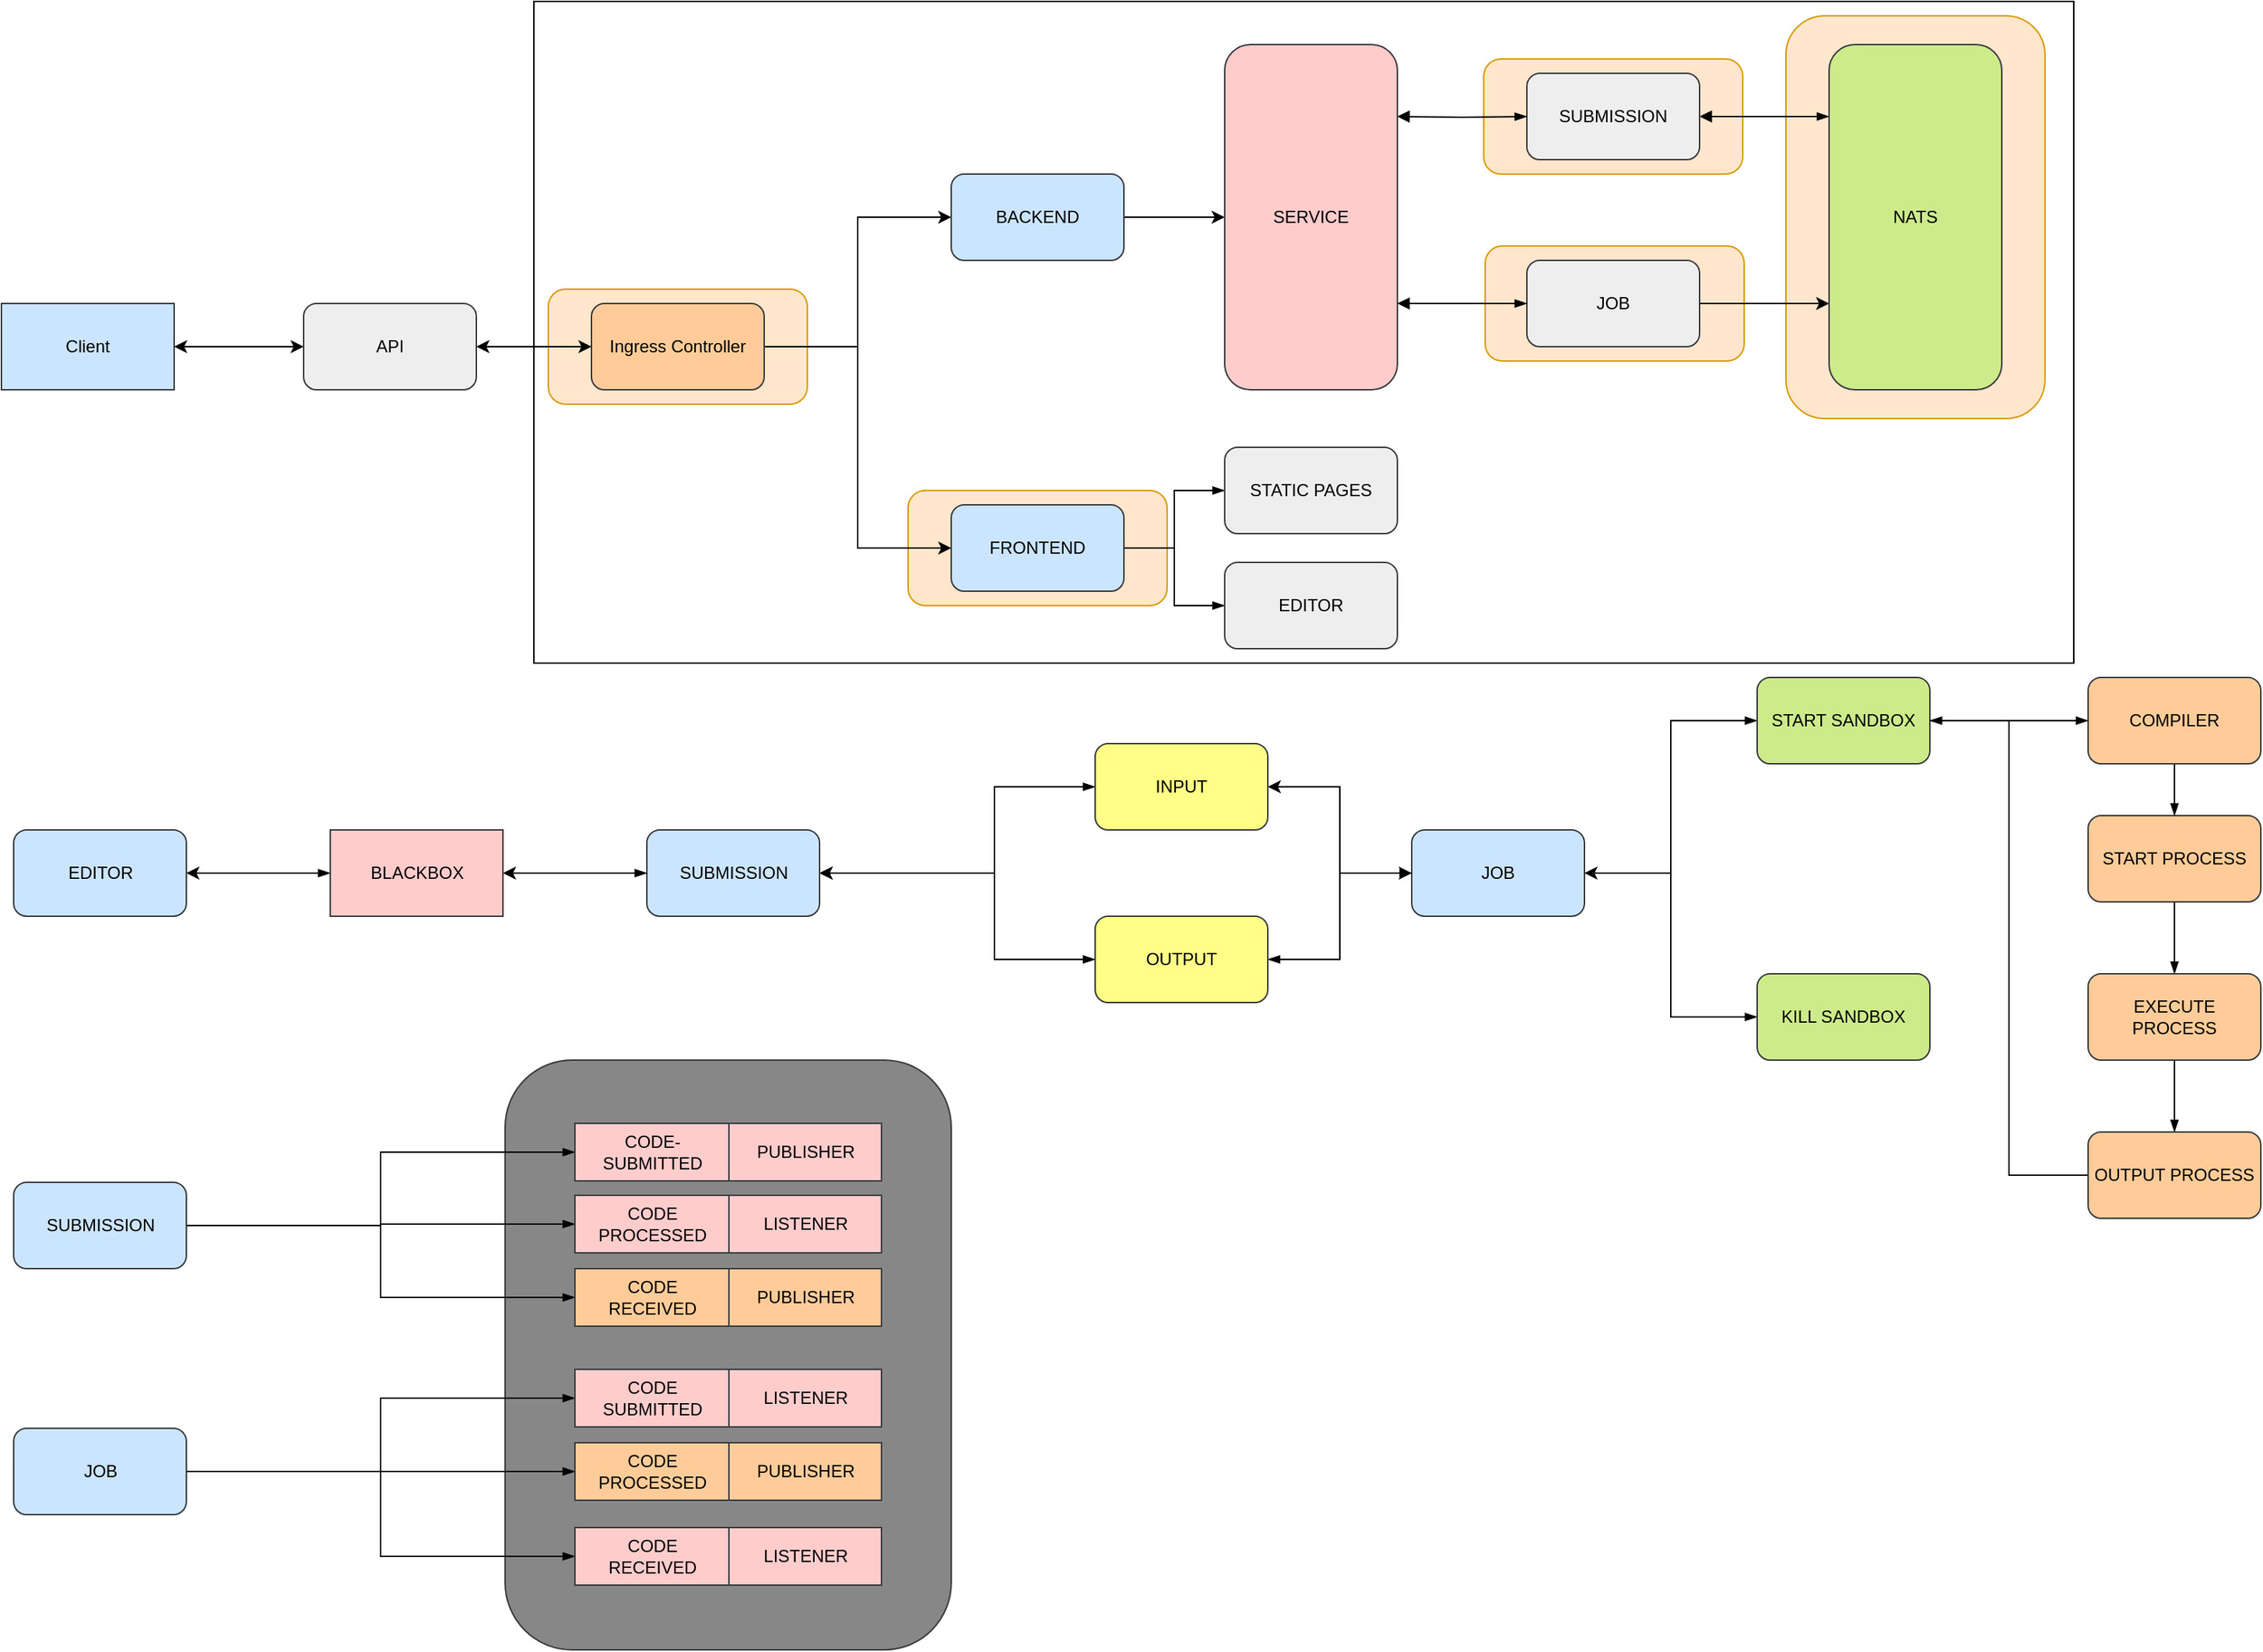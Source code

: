 <mxfile version="19.0.0" type="device"><diagram id="4BSRmLdIuy-NrWz9Z7ha" name="Page-1"><mxGraphModel dx="1938" dy="1091" grid="1" gridSize="10" guides="1" tooltips="1" connect="1" arrows="1" fold="1" page="1" pageScale="1" pageWidth="827" pageHeight="1169" math="0" shadow="0"><root><mxCell id="0"/><mxCell id="1" parent="0"/><mxCell id="sFo1cv6po0VC4ToBn6Nm-11" value="" style="rounded=0;whiteSpace=wrap;html=1;fillColor=#FFFFFF;" vertex="1" parent="1"><mxGeometry x="400" y="10" width="1070" height="460" as="geometry"/></mxCell><mxCell id="sFo1cv6po0VC4ToBn6Nm-18" value="" style="rounded=1;whiteSpace=wrap;html=1;fillColor=#ffe6cc;strokeColor=#d79b00;" vertex="1" parent="1"><mxGeometry x="1270" y="20" width="180" height="280" as="geometry"/></mxCell><mxCell id="sFo1cv6po0VC4ToBn6Nm-17" value="" style="rounded=1;whiteSpace=wrap;html=1;fillColor=#ffe6cc;strokeColor=#d79b00;" vertex="1" parent="1"><mxGeometry x="1061" y="180" width="180" height="80" as="geometry"/></mxCell><mxCell id="sFo1cv6po0VC4ToBn6Nm-16" value="" style="rounded=1;whiteSpace=wrap;html=1;fillColor=#ffe6cc;strokeColor=#d79b00;" vertex="1" parent="1"><mxGeometry x="1060" y="50" width="180" height="80" as="geometry"/></mxCell><mxCell id="sFo1cv6po0VC4ToBn6Nm-15" value="" style="rounded=1;whiteSpace=wrap;html=1;fillColor=#ffe6cc;strokeColor=#d79b00;" vertex="1" parent="1"><mxGeometry x="660" y="350" width="180" height="80" as="geometry"/></mxCell><mxCell id="sFo1cv6po0VC4ToBn6Nm-12" value="" style="rounded=1;whiteSpace=wrap;html=1;fillColor=#ffe6cc;strokeColor=#d79b00;" vertex="1" parent="1"><mxGeometry x="410" y="210" width="180" height="80" as="geometry"/></mxCell><mxCell id="GHigy_sxcp_Yj6wU7bLl-132" value="" style="rounded=1;whiteSpace=wrap;html=1;fillColor=#878787;strokeColor=#36393d;fontColor=#000000;" parent="1" vertex="1"><mxGeometry x="380" y="746" width="310" height="410" as="geometry"/></mxCell><mxCell id="GHigy_sxcp_Yj6wU7bLl-3" style="edgeStyle=orthogonalEdgeStyle;rounded=0;orthogonalLoop=1;jettySize=auto;html=1;exitX=1;exitY=0.5;exitDx=0;exitDy=0;entryX=0;entryY=0.5;entryDx=0;entryDy=0;startArrow=classic;startFill=1;fontColor=#000000;" parent="1" source="GHigy_sxcp_Yj6wU7bLl-1" target="GHigy_sxcp_Yj6wU7bLl-2" edge="1"><mxGeometry relative="1" as="geometry"/></mxCell><mxCell id="GHigy_sxcp_Yj6wU7bLl-1" value="Client" style="rounded=0;whiteSpace=wrap;html=1;fillColor=#cce5ff;strokeColor=#36393d;fontColor=#000000;" parent="1" vertex="1"><mxGeometry x="30" y="220" width="120" height="60" as="geometry"/></mxCell><mxCell id="GHigy_sxcp_Yj6wU7bLl-5" style="edgeStyle=orthogonalEdgeStyle;rounded=0;orthogonalLoop=1;jettySize=auto;html=1;exitX=1;exitY=0.5;exitDx=0;exitDy=0;entryX=0;entryY=0.5;entryDx=0;entryDy=0;startArrow=classic;startFill=1;fontColor=#000000;" parent="1" source="GHigy_sxcp_Yj6wU7bLl-2" target="GHigy_sxcp_Yj6wU7bLl-4" edge="1"><mxGeometry relative="1" as="geometry"/></mxCell><mxCell id="GHigy_sxcp_Yj6wU7bLl-2" value="API" style="rounded=1;whiteSpace=wrap;html=1;fillColor=#eeeeee;strokeColor=#36393d;fontColor=#000000;" parent="1" vertex="1"><mxGeometry x="240" y="220" width="120" height="60" as="geometry"/></mxCell><mxCell id="GHigy_sxcp_Yj6wU7bLl-7" style="edgeStyle=orthogonalEdgeStyle;rounded=0;orthogonalLoop=1;jettySize=auto;html=1;exitX=1;exitY=0.5;exitDx=0;exitDy=0;entryX=0;entryY=0.5;entryDx=0;entryDy=0;fontColor=#000000;" parent="1" source="GHigy_sxcp_Yj6wU7bLl-4" target="GHigy_sxcp_Yj6wU7bLl-6" edge="1"><mxGeometry relative="1" as="geometry"/></mxCell><mxCell id="6" style="edgeStyle=orthogonalEdgeStyle;rounded=0;orthogonalLoop=1;jettySize=auto;html=1;exitX=1;exitY=0.5;exitDx=0;exitDy=0;entryX=0;entryY=0.5;entryDx=0;entryDy=0;fontColor=#000000;" parent="1" source="GHigy_sxcp_Yj6wU7bLl-4" target="GHigy_sxcp_Yj6wU7bLl-8" edge="1"><mxGeometry relative="1" as="geometry"/></mxCell><mxCell id="GHigy_sxcp_Yj6wU7bLl-4" value="Ingress Controller" style="rounded=1;whiteSpace=wrap;html=1;fillColor=#ffcc99;strokeColor=#36393d;fontColor=#000000;" parent="1" vertex="1"><mxGeometry x="440" y="220" width="120" height="60" as="geometry"/></mxCell><mxCell id="GHigy_sxcp_Yj6wU7bLl-97" style="edgeStyle=orthogonalEdgeStyle;rounded=0;orthogonalLoop=1;jettySize=auto;html=1;exitX=1;exitY=0.5;exitDx=0;exitDy=0;entryX=0;entryY=0.5;entryDx=0;entryDy=0;startArrow=none;startFill=0;endArrow=blockThin;endFill=1;fontColor=#000000;" parent="1" source="GHigy_sxcp_Yj6wU7bLl-6" target="GHigy_sxcp_Yj6wU7bLl-96" edge="1"><mxGeometry relative="1" as="geometry"/></mxCell><mxCell id="GHigy_sxcp_Yj6wU7bLl-98" style="edgeStyle=orthogonalEdgeStyle;rounded=0;orthogonalLoop=1;jettySize=auto;html=1;exitX=1;exitY=0.5;exitDx=0;exitDy=0;entryX=0;entryY=0.5;entryDx=0;entryDy=0;startArrow=none;startFill=0;endArrow=blockThin;endFill=1;fontColor=#000000;" parent="1" source="GHigy_sxcp_Yj6wU7bLl-6" target="GHigy_sxcp_Yj6wU7bLl-95" edge="1"><mxGeometry relative="1" as="geometry"/></mxCell><mxCell id="GHigy_sxcp_Yj6wU7bLl-6" value="FRONTEND" style="rounded=1;whiteSpace=wrap;html=1;fillColor=#cce5ff;strokeColor=#36393d;fontColor=#000000;" parent="1" vertex="1"><mxGeometry x="690" y="360" width="120" height="60" as="geometry"/></mxCell><mxCell id="GHigy_sxcp_Yj6wU7bLl-13" style="edgeStyle=orthogonalEdgeStyle;rounded=0;orthogonalLoop=1;jettySize=auto;html=1;exitX=1;exitY=0.5;exitDx=0;exitDy=0;entryX=0;entryY=0.5;entryDx=0;entryDy=0;fontColor=#000000;" parent="1" source="GHigy_sxcp_Yj6wU7bLl-8" target="GHigy_sxcp_Yj6wU7bLl-14" edge="1"><mxGeometry relative="1" as="geometry"><mxPoint x="840" y="160" as="targetPoint"/></mxGeometry></mxCell><mxCell id="GHigy_sxcp_Yj6wU7bLl-8" value="BACKEND" style="rounded=1;whiteSpace=wrap;html=1;fillColor=#cce5ff;strokeColor=#36393d;fontColor=#000000;" parent="1" vertex="1"><mxGeometry x="690" y="130" width="120" height="60" as="geometry"/></mxCell><mxCell id="GHigy_sxcp_Yj6wU7bLl-33" style="edgeStyle=orthogonalEdgeStyle;rounded=0;orthogonalLoop=1;jettySize=auto;html=1;exitX=1;exitY=0.5;exitDx=0;exitDy=0;startArrow=block;startFill=1;endArrow=blockThin;endFill=1;fontColor=#000000;" parent="1" source="GHigy_sxcp_Yj6wU7bLl-11" edge="1"><mxGeometry relative="1" as="geometry"><mxPoint x="1300" y="90" as="targetPoint"/></mxGeometry></mxCell><mxCell id="GHigy_sxcp_Yj6wU7bLl-11" value="SUBMISSION" style="rounded=1;whiteSpace=wrap;html=1;fillColor=#eeeeee;strokeColor=#36393d;fontColor=#000000;" parent="1" vertex="1"><mxGeometry x="1090" y="60" width="120" height="60" as="geometry"/></mxCell><mxCell id="5" style="edgeStyle=orthogonalEdgeStyle;rounded=0;orthogonalLoop=1;jettySize=auto;html=1;exitX=1;exitY=0.5;exitDx=0;exitDy=0;entryX=0;entryY=0.75;entryDx=0;entryDy=0;fontColor=#000000;" parent="1" source="GHigy_sxcp_Yj6wU7bLl-12" target="GHigy_sxcp_Yj6wU7bLl-18" edge="1"><mxGeometry relative="1" as="geometry"/></mxCell><mxCell id="GHigy_sxcp_Yj6wU7bLl-12" value="JOB" style="rounded=1;whiteSpace=wrap;html=1;fillColor=#eeeeee;strokeColor=#36393d;fontColor=#000000;" parent="1" vertex="1"><mxGeometry x="1090" y="190" width="120" height="60" as="geometry"/></mxCell><mxCell id="GHigy_sxcp_Yj6wU7bLl-28" style="edgeStyle=orthogonalEdgeStyle;rounded=0;orthogonalLoop=1;jettySize=auto;html=1;exitX=1;exitY=0.5;exitDx=0;exitDy=0;entryX=0;entryY=0.5;entryDx=0;entryDy=0;startArrow=block;startFill=1;endArrow=blockThin;endFill=1;fontColor=#000000;" parent="1" target="GHigy_sxcp_Yj6wU7bLl-11" edge="1"><mxGeometry relative="1" as="geometry"><mxPoint x="1000" y="90" as="sourcePoint"/></mxGeometry></mxCell><mxCell id="GHigy_sxcp_Yj6wU7bLl-14" value="SERVICE" style="rounded=1;whiteSpace=wrap;html=1;fillColor=#ffcccc;strokeColor=#36393d;fontColor=#000000;" parent="1" vertex="1"><mxGeometry x="880" y="40" width="120" height="240" as="geometry"/></mxCell><mxCell id="GHigy_sxcp_Yj6wU7bLl-18" value="NATS" style="rounded=1;whiteSpace=wrap;html=1;fillColor=#cdeb8b;strokeColor=#36393d;fontColor=#000000;" parent="1" vertex="1"><mxGeometry x="1300" y="40" width="120" height="240" as="geometry"/></mxCell><mxCell id="GHigy_sxcp_Yj6wU7bLl-103" style="edgeStyle=orthogonalEdgeStyle;rounded=0;orthogonalLoop=1;jettySize=auto;html=1;exitX=1;exitY=0.5;exitDx=0;exitDy=0;entryX=0;entryY=0.5;entryDx=0;entryDy=0;startArrow=classic;startFill=1;endArrow=blockThin;endFill=1;fontColor=#000000;" parent="1" source="GHigy_sxcp_Yj6wU7bLl-37" target="GHigy_sxcp_Yj6wU7bLl-44" edge="1"><mxGeometry relative="1" as="geometry"><Array as="points"><mxPoint x="720" y="616"/><mxPoint x="720" y="556"/></Array></mxGeometry></mxCell><mxCell id="GHigy_sxcp_Yj6wU7bLl-104" style="edgeStyle=orthogonalEdgeStyle;rounded=0;orthogonalLoop=1;jettySize=auto;html=1;exitX=1;exitY=0.5;exitDx=0;exitDy=0;entryX=0;entryY=0.5;entryDx=0;entryDy=0;startArrow=classic;startFill=1;endArrow=blockThin;endFill=1;fontColor=#000000;" parent="1" source="GHigy_sxcp_Yj6wU7bLl-37" target="GHigy_sxcp_Yj6wU7bLl-46" edge="1"><mxGeometry relative="1" as="geometry"><Array as="points"><mxPoint x="720" y="616"/><mxPoint x="720" y="676"/></Array></mxGeometry></mxCell><mxCell id="GHigy_sxcp_Yj6wU7bLl-37" value="SUBMISSION" style="rounded=1;whiteSpace=wrap;html=1;fillColor=#cce5ff;strokeColor=#36393d;fontColor=#000000;" parent="1" vertex="1"><mxGeometry x="478.5" y="586" width="120" height="60" as="geometry"/></mxCell><mxCell id="GHigy_sxcp_Yj6wU7bLl-106" style="edgeStyle=orthogonalEdgeStyle;rounded=0;orthogonalLoop=1;jettySize=auto;html=1;exitX=0;exitY=0.5;exitDx=0;exitDy=0;entryX=1;entryY=0.5;entryDx=0;entryDy=0;startArrow=classic;startFill=1;endArrow=blockThin;endFill=1;fontColor=#000000;" parent="1" source="GHigy_sxcp_Yj6wU7bLl-39" target="GHigy_sxcp_Yj6wU7bLl-46" edge="1"><mxGeometry relative="1" as="geometry"/></mxCell><mxCell id="GHigy_sxcp_Yj6wU7bLl-123" style="edgeStyle=orthogonalEdgeStyle;rounded=0;orthogonalLoop=1;jettySize=auto;html=1;exitX=1;exitY=0.5;exitDx=0;exitDy=0;entryX=0;entryY=0.5;entryDx=0;entryDy=0;startArrow=classic;startFill=1;endArrow=blockThin;endFill=1;fontColor=#000000;" parent="1" source="GHigy_sxcp_Yj6wU7bLl-39" target="GHigy_sxcp_Yj6wU7bLl-107" edge="1"><mxGeometry relative="1" as="geometry"/></mxCell><mxCell id="GHigy_sxcp_Yj6wU7bLl-128" style="edgeStyle=orthogonalEdgeStyle;rounded=0;orthogonalLoop=1;jettySize=auto;html=1;exitX=1;exitY=0.5;exitDx=0;exitDy=0;entryX=0;entryY=0.5;entryDx=0;entryDy=0;startArrow=none;startFill=0;endArrow=blockThin;endFill=1;fontColor=#000000;" parent="1" source="GHigy_sxcp_Yj6wU7bLl-39" target="GHigy_sxcp_Yj6wU7bLl-124" edge="1"><mxGeometry relative="1" as="geometry"/></mxCell><mxCell id="GHigy_sxcp_Yj6wU7bLl-39" value="JOB" style="rounded=1;whiteSpace=wrap;html=1;fillColor=#cce5ff;strokeColor=#36393d;fontColor=#000000;" parent="1" vertex="1"><mxGeometry x="1010" y="586" width="120" height="60" as="geometry"/></mxCell><mxCell id="GHigy_sxcp_Yj6wU7bLl-105" style="edgeStyle=orthogonalEdgeStyle;rounded=0;orthogonalLoop=1;jettySize=auto;html=1;exitX=1;exitY=0.5;exitDx=0;exitDy=0;entryX=0;entryY=0.5;entryDx=0;entryDy=0;startArrow=classic;startFill=1;endArrow=blockThin;endFill=1;fontColor=#000000;" parent="1" source="GHigy_sxcp_Yj6wU7bLl-44" target="GHigy_sxcp_Yj6wU7bLl-39" edge="1"><mxGeometry relative="1" as="geometry"/></mxCell><mxCell id="GHigy_sxcp_Yj6wU7bLl-44" value="INPUT" style="rounded=1;whiteSpace=wrap;html=1;fillColor=#ffff88;strokeColor=#36393d;fontColor=#000000;" parent="1" vertex="1"><mxGeometry x="790" y="526" width="120" height="60" as="geometry"/></mxCell><mxCell id="GHigy_sxcp_Yj6wU7bLl-46" value="OUTPUT" style="rounded=1;whiteSpace=wrap;html=1;fillColor=#ffff88;strokeColor=#36393d;fontColor=#000000;" parent="1" vertex="1"><mxGeometry x="790" y="646" width="120" height="60" as="geometry"/></mxCell><mxCell id="GHigy_sxcp_Yj6wU7bLl-95" value="EDITOR" style="rounded=1;whiteSpace=wrap;html=1;fillColor=#eeeeee;strokeColor=#36393d;fontColor=#000000;" parent="1" vertex="1"><mxGeometry x="880" y="400" width="120" height="60" as="geometry"/></mxCell><mxCell id="GHigy_sxcp_Yj6wU7bLl-96" value="STATIC PAGES" style="rounded=1;whiteSpace=wrap;html=1;fillColor=#eeeeee;strokeColor=#36393d;fontColor=#000000;" parent="1" vertex="1"><mxGeometry x="880" y="320" width="120" height="60" as="geometry"/></mxCell><mxCell id="GHigy_sxcp_Yj6wU7bLl-101" style="edgeStyle=orthogonalEdgeStyle;rounded=0;orthogonalLoop=1;jettySize=auto;html=1;exitX=1;exitY=0.5;exitDx=0;exitDy=0;startArrow=classic;startFill=1;endArrow=blockThin;endFill=1;fontColor=#000000;" parent="1" source="GHigy_sxcp_Yj6wU7bLl-99" target="GHigy_sxcp_Yj6wU7bLl-100" edge="1"><mxGeometry relative="1" as="geometry"/></mxCell><mxCell id="GHigy_sxcp_Yj6wU7bLl-99" value="EDITOR" style="rounded=1;whiteSpace=wrap;html=1;fillColor=#cce5ff;strokeColor=#36393d;fontColor=#000000;" parent="1" vertex="1"><mxGeometry x="38.5" y="586" width="120" height="60" as="geometry"/></mxCell><mxCell id="GHigy_sxcp_Yj6wU7bLl-102" style="edgeStyle=orthogonalEdgeStyle;rounded=0;orthogonalLoop=1;jettySize=auto;html=1;exitX=1;exitY=0.5;exitDx=0;exitDy=0;startArrow=classic;startFill=1;endArrow=blockThin;endFill=1;fontColor=#000000;" parent="1" source="GHigy_sxcp_Yj6wU7bLl-100" target="GHigy_sxcp_Yj6wU7bLl-37" edge="1"><mxGeometry relative="1" as="geometry"/></mxCell><mxCell id="GHigy_sxcp_Yj6wU7bLl-100" value="BLACKBOX" style="rounded=0;whiteSpace=wrap;html=1;fillColor=#ffcccc;strokeColor=#36393d;fontColor=#000000;" parent="1" vertex="1"><mxGeometry x="258.5" y="586" width="120" height="60" as="geometry"/></mxCell><mxCell id="GHigy_sxcp_Yj6wU7bLl-125" style="edgeStyle=orthogonalEdgeStyle;rounded=0;orthogonalLoop=1;jettySize=auto;html=1;exitX=1;exitY=0.5;exitDx=0;exitDy=0;entryX=0;entryY=0.5;entryDx=0;entryDy=0;startArrow=none;startFill=0;endArrow=blockThin;endFill=1;fontColor=#000000;" parent="1" source="GHigy_sxcp_Yj6wU7bLl-107" target="GHigy_sxcp_Yj6wU7bLl-119" edge="1"><mxGeometry relative="1" as="geometry"/></mxCell><mxCell id="GHigy_sxcp_Yj6wU7bLl-107" value="START SANDBOX" style="rounded=1;whiteSpace=wrap;html=1;fillColor=#cdeb8b;strokeColor=#36393d;" parent="1" vertex="1"><mxGeometry x="1250" y="480" width="120" height="60" as="geometry"/></mxCell><mxCell id="GHigy_sxcp_Yj6wU7bLl-114" style="edgeStyle=orthogonalEdgeStyle;rounded=0;orthogonalLoop=1;jettySize=auto;html=1;exitX=0.5;exitY=1;exitDx=0;exitDy=0;entryX=0.5;entryY=0;entryDx=0;entryDy=0;startArrow=none;startFill=0;endArrow=blockThin;endFill=1;fontColor=#000000;" parent="1" source="GHigy_sxcp_Yj6wU7bLl-110" target="GHigy_sxcp_Yj6wU7bLl-111" edge="1"><mxGeometry relative="1" as="geometry"/></mxCell><mxCell id="GHigy_sxcp_Yj6wU7bLl-110" value="START PROCESS" style="rounded=1;whiteSpace=wrap;html=1;fillColor=#ffcc99;strokeColor=#36393d;fontColor=#000000;" parent="1" vertex="1"><mxGeometry x="1480" y="576" width="120" height="60" as="geometry"/></mxCell><mxCell id="GHigy_sxcp_Yj6wU7bLl-115" style="edgeStyle=orthogonalEdgeStyle;rounded=0;orthogonalLoop=1;jettySize=auto;html=1;exitX=0.5;exitY=1;exitDx=0;exitDy=0;startArrow=none;startFill=0;endArrow=blockThin;endFill=1;fontColor=#000000;" parent="1" source="GHigy_sxcp_Yj6wU7bLl-111" target="GHigy_sxcp_Yj6wU7bLl-112" edge="1"><mxGeometry relative="1" as="geometry"/></mxCell><mxCell id="GHigy_sxcp_Yj6wU7bLl-111" value="EXECUTE PROCESS" style="rounded=1;whiteSpace=wrap;html=1;fillColor=#ffcc99;strokeColor=#36393d;fontColor=#000000;" parent="1" vertex="1"><mxGeometry x="1480" y="686" width="120" height="60" as="geometry"/></mxCell><mxCell id="GHigy_sxcp_Yj6wU7bLl-127" style="edgeStyle=orthogonalEdgeStyle;rounded=0;orthogonalLoop=1;jettySize=auto;html=1;exitX=0;exitY=0.5;exitDx=0;exitDy=0;entryX=1;entryY=0.5;entryDx=0;entryDy=0;startArrow=none;startFill=0;endArrow=blockThin;endFill=1;fontColor=#000000;" parent="1" source="GHigy_sxcp_Yj6wU7bLl-112" target="GHigy_sxcp_Yj6wU7bLl-107" edge="1"><mxGeometry relative="1" as="geometry"/></mxCell><mxCell id="GHigy_sxcp_Yj6wU7bLl-112" value="OUTPUT PROCESS" style="rounded=1;whiteSpace=wrap;html=1;fillColor=#ffcc99;strokeColor=#36393d;fontColor=#000000;" parent="1" vertex="1"><mxGeometry x="1480" y="796" width="120" height="60" as="geometry"/></mxCell><mxCell id="GHigy_sxcp_Yj6wU7bLl-126" style="edgeStyle=orthogonalEdgeStyle;rounded=0;orthogonalLoop=1;jettySize=auto;html=1;exitX=0.5;exitY=1;exitDx=0;exitDy=0;entryX=0.5;entryY=0;entryDx=0;entryDy=0;startArrow=none;startFill=0;endArrow=blockThin;endFill=1;fontColor=#000000;" parent="1" source="GHigy_sxcp_Yj6wU7bLl-119" target="GHigy_sxcp_Yj6wU7bLl-110" edge="1"><mxGeometry relative="1" as="geometry"/></mxCell><mxCell id="GHigy_sxcp_Yj6wU7bLl-119" value="COMPILER" style="rounded=1;whiteSpace=wrap;html=1;fillColor=#ffcc99;strokeColor=#36393d;fontColor=#000000;" parent="1" vertex="1"><mxGeometry x="1480" y="480" width="120" height="60" as="geometry"/></mxCell><mxCell id="GHigy_sxcp_Yj6wU7bLl-124" value="KILL SANDBOX" style="rounded=1;whiteSpace=wrap;html=1;fillColor=#cdeb8b;strokeColor=#36393d;fontColor=#000000;" parent="1" vertex="1"><mxGeometry x="1250" y="686" width="120" height="60" as="geometry"/></mxCell><mxCell id="GHigy_sxcp_Yj6wU7bLl-196" style="edgeStyle=orthogonalEdgeStyle;rounded=0;orthogonalLoop=1;jettySize=auto;html=1;exitX=1;exitY=0.5;exitDx=0;exitDy=0;entryX=0;entryY=0.5;entryDx=0;entryDy=0;startArrow=none;startFill=0;endArrow=blockThin;endFill=1;" parent="1" source="GHigy_sxcp_Yj6wU7bLl-129" edge="1"><mxGeometry relative="1" as="geometry"/></mxCell><mxCell id="GHigy_sxcp_Yj6wU7bLl-198" style="edgeStyle=orthogonalEdgeStyle;rounded=0;orthogonalLoop=1;jettySize=auto;html=1;exitX=1;exitY=0.5;exitDx=0;exitDy=0;entryX=0;entryY=0.5;entryDx=0;entryDy=0;startArrow=none;startFill=0;endArrow=blockThin;endFill=1;" parent="1" source="GHigy_sxcp_Yj6wU7bLl-129" edge="1"><mxGeometry relative="1" as="geometry"/></mxCell><mxCell id="GHigy_sxcp_Yj6wU7bLl-202" style="edgeStyle=orthogonalEdgeStyle;rounded=0;orthogonalLoop=1;jettySize=auto;html=1;exitX=1;exitY=0.5;exitDx=0;exitDy=0;startArrow=none;startFill=0;endArrow=blockThin;endFill=1;" parent="1" source="GHigy_sxcp_Yj6wU7bLl-129" edge="1"><mxGeometry relative="1" as="geometry"/></mxCell><mxCell id="GHigy_sxcp_Yj6wU7bLl-206" style="edgeStyle=orthogonalEdgeStyle;rounded=0;orthogonalLoop=1;jettySize=auto;html=1;exitX=1;exitY=0.5;exitDx=0;exitDy=0;entryX=0;entryY=0.5;entryDx=0;entryDy=0;startArrow=none;startFill=0;endArrow=blockThin;endFill=1;" parent="1" source="GHigy_sxcp_Yj6wU7bLl-129" edge="1"><mxGeometry relative="1" as="geometry"/></mxCell><mxCell id="GHigy_sxcp_Yj6wU7bLl-240" style="edgeStyle=orthogonalEdgeStyle;rounded=0;orthogonalLoop=1;jettySize=auto;html=1;exitX=1;exitY=0.5;exitDx=0;exitDy=0;entryX=0;entryY=0.5;entryDx=0;entryDy=0;startArrow=none;startFill=0;endArrow=blockThin;endFill=1;fontColor=#000000;" parent="1" source="GHigy_sxcp_Yj6wU7bLl-129" target="GHigy_sxcp_Yj6wU7bLl-237" edge="1"><mxGeometry relative="1" as="geometry"/></mxCell><mxCell id="GHigy_sxcp_Yj6wU7bLl-245" style="edgeStyle=orthogonalEdgeStyle;rounded=0;orthogonalLoop=1;jettySize=auto;html=1;exitX=1;exitY=0.5;exitDx=0;exitDy=0;startArrow=none;startFill=0;endArrow=blockThin;endFill=1;fontColor=#000000;" parent="1" source="GHigy_sxcp_Yj6wU7bLl-129" target="GHigy_sxcp_Yj6wU7bLl-242" edge="1"><mxGeometry relative="1" as="geometry"/></mxCell><mxCell id="GHigy_sxcp_Yj6wU7bLl-250" style="edgeStyle=orthogonalEdgeStyle;rounded=0;orthogonalLoop=1;jettySize=auto;html=1;exitX=1;exitY=0.5;exitDx=0;exitDy=0;entryX=0;entryY=0.5;entryDx=0;entryDy=0;startArrow=none;startFill=0;endArrow=blockThin;endFill=1;fontColor=#000000;" parent="1" source="GHigy_sxcp_Yj6wU7bLl-129" target="GHigy_sxcp_Yj6wU7bLl-247" edge="1"><mxGeometry relative="1" as="geometry"/></mxCell><mxCell id="GHigy_sxcp_Yj6wU7bLl-129" value="SUBMISSION" style="rounded=1;whiteSpace=wrap;html=1;fillColor=#cce5ff;strokeColor=#36393d;fontColor=#000000;" parent="1" vertex="1"><mxGeometry x="38.5" y="831" width="120" height="60" as="geometry"/></mxCell><mxCell id="GHigy_sxcp_Yj6wU7bLl-204" style="edgeStyle=orthogonalEdgeStyle;rounded=0;orthogonalLoop=1;jettySize=auto;html=1;exitX=1;exitY=0.5;exitDx=0;exitDy=0;startArrow=none;startFill=0;endArrow=blockThin;endFill=1;" parent="1" source="GHigy_sxcp_Yj6wU7bLl-131" edge="1"><mxGeometry relative="1" as="geometry"><Array as="points"><mxPoint x="440" y="1330"/><mxPoint x="440" y="1299"/></Array></mxGeometry></mxCell><mxCell id="GHigy_sxcp_Yj6wU7bLl-207" style="edgeStyle=orthogonalEdgeStyle;rounded=0;orthogonalLoop=1;jettySize=auto;html=1;exitX=1;exitY=0.5;exitDx=0;exitDy=0;startArrow=none;startFill=0;endArrow=blockThin;endFill=1;" parent="1" source="GHigy_sxcp_Yj6wU7bLl-131" edge="1"><mxGeometry relative="1" as="geometry"><Array as="points"><mxPoint x="440" y="1330"/><mxPoint x="440" y="1379"/></Array></mxGeometry></mxCell><mxCell id="GHigy_sxcp_Yj6wU7bLl-259" style="edgeStyle=orthogonalEdgeStyle;rounded=0;orthogonalLoop=1;jettySize=auto;html=1;exitX=1;exitY=0.5;exitDx=0;exitDy=0;entryX=0;entryY=0.5;entryDx=0;entryDy=0;startArrow=none;startFill=0;endArrow=blockThin;endFill=1;fontColor=#000000;" parent="1" source="GHigy_sxcp_Yj6wU7bLl-131" target="GHigy_sxcp_Yj6wU7bLl-251" edge="1"><mxGeometry relative="1" as="geometry"/></mxCell><mxCell id="GHigy_sxcp_Yj6wU7bLl-260" style="edgeStyle=orthogonalEdgeStyle;rounded=0;orthogonalLoop=1;jettySize=auto;html=1;exitX=1;exitY=0.5;exitDx=0;exitDy=0;startArrow=none;startFill=0;endArrow=blockThin;endFill=1;fontColor=#000000;" parent="1" source="GHigy_sxcp_Yj6wU7bLl-131" target="GHigy_sxcp_Yj6wU7bLl-256" edge="1"><mxGeometry relative="1" as="geometry"/></mxCell><mxCell id="GHigy_sxcp_Yj6wU7bLl-269" style="edgeStyle=orthogonalEdgeStyle;rounded=0;orthogonalLoop=1;jettySize=auto;html=1;exitX=1;exitY=0.5;exitDx=0;exitDy=0;startArrow=none;startFill=0;endArrow=blockThin;endFill=1;fontColor=#000000;" parent="1" source="GHigy_sxcp_Yj6wU7bLl-131" target="GHigy_sxcp_Yj6wU7bLl-262" edge="1"><mxGeometry relative="1" as="geometry"/></mxCell><mxCell id="GHigy_sxcp_Yj6wU7bLl-131" value="JOB" style="rounded=1;whiteSpace=wrap;html=1;fillColor=#cce5ff;strokeColor=#36393d;fontColor=#000000;" parent="1" vertex="1"><mxGeometry x="38.5" y="1002" width="120" height="60" as="geometry"/></mxCell><mxCell id="GHigy_sxcp_Yj6wU7bLl-236" value="" style="shape=table;startSize=0;container=1;collapsible=0;childLayout=tableLayout;fillColor=#ffcccc;strokeColor=#36393d;fontColor=#000000;" parent="1" vertex="1"><mxGeometry x="428.5" y="790" width="213" height="40" as="geometry"/></mxCell><mxCell id="GHigy_sxcp_Yj6wU7bLl-237" value="" style="shape=tableRow;horizontal=0;startSize=0;swimlaneHead=0;swimlaneBody=0;top=0;left=0;bottom=0;right=0;collapsible=0;dropTarget=0;fillColor=none;points=[[0,0.5],[1,0.5]];portConstraint=eastwest;fontColor=#000000;" parent="GHigy_sxcp_Yj6wU7bLl-236" vertex="1"><mxGeometry width="213" height="40" as="geometry"/></mxCell><mxCell id="GHigy_sxcp_Yj6wU7bLl-238" value="CODE-SUBMITTED" style="shape=partialRectangle;html=1;whiteSpace=wrap;connectable=0;overflow=hidden;fillColor=none;top=0;left=0;bottom=0;right=0;pointerEvents=1;fontColor=#000000;" parent="GHigy_sxcp_Yj6wU7bLl-237" vertex="1"><mxGeometry width="107" height="40" as="geometry"><mxRectangle width="107" height="40" as="alternateBounds"/></mxGeometry></mxCell><mxCell id="GHigy_sxcp_Yj6wU7bLl-239" value="PUBLISHER" style="shape=partialRectangle;html=1;whiteSpace=wrap;connectable=0;overflow=hidden;fillColor=none;top=0;left=0;bottom=0;right=0;pointerEvents=1;fontColor=#000000;" parent="GHigy_sxcp_Yj6wU7bLl-237" vertex="1"><mxGeometry x="107" width="106" height="40" as="geometry"><mxRectangle width="106" height="40" as="alternateBounds"/></mxGeometry></mxCell><mxCell id="GHigy_sxcp_Yj6wU7bLl-241" value="" style="shape=table;startSize=0;container=1;collapsible=0;childLayout=tableLayout;fillColor=#ffcccc;strokeColor=#36393d;fontColor=#000000;" parent="1" vertex="1"><mxGeometry x="428.5" y="840" width="213" height="40" as="geometry"/></mxCell><mxCell id="GHigy_sxcp_Yj6wU7bLl-242" value="" style="shape=tableRow;horizontal=0;startSize=0;swimlaneHead=0;swimlaneBody=0;top=0;left=0;bottom=0;right=0;collapsible=0;dropTarget=0;fillColor=none;points=[[0,0.5],[1,0.5]];portConstraint=eastwest;fontColor=#000000;" parent="GHigy_sxcp_Yj6wU7bLl-241" vertex="1"><mxGeometry width="213" height="40" as="geometry"/></mxCell><mxCell id="GHigy_sxcp_Yj6wU7bLl-243" value="CODE&lt;br&gt;PROCESSED" style="shape=partialRectangle;html=1;whiteSpace=wrap;connectable=0;overflow=hidden;fillColor=none;top=0;left=0;bottom=0;right=0;pointerEvents=1;fontColor=#000000;" parent="GHigy_sxcp_Yj6wU7bLl-242" vertex="1"><mxGeometry width="107" height="40" as="geometry"><mxRectangle width="107" height="40" as="alternateBounds"/></mxGeometry></mxCell><mxCell id="GHigy_sxcp_Yj6wU7bLl-244" value="LISTENER" style="shape=partialRectangle;html=1;whiteSpace=wrap;connectable=0;overflow=hidden;fillColor=none;top=0;left=0;bottom=0;right=0;pointerEvents=1;fontColor=#000000;" parent="GHigy_sxcp_Yj6wU7bLl-242" vertex="1"><mxGeometry x="107" width="106" height="40" as="geometry"><mxRectangle width="106" height="40" as="alternateBounds"/></mxGeometry></mxCell><mxCell id="GHigy_sxcp_Yj6wU7bLl-246" value="" style="shape=table;startSize=0;container=1;collapsible=0;childLayout=tableLayout;fillColor=#ffcc99;strokeColor=#36393d;fontColor=#000000;" parent="1" vertex="1"><mxGeometry x="428.5" y="891" width="213" height="40" as="geometry"/></mxCell><mxCell id="GHigy_sxcp_Yj6wU7bLl-247" value="" style="shape=tableRow;horizontal=0;startSize=0;swimlaneHead=0;swimlaneBody=0;top=0;left=0;bottom=0;right=0;collapsible=0;dropTarget=0;fillColor=none;points=[[0,0.5],[1,0.5]];portConstraint=eastwest;fontColor=#000000;" parent="GHigy_sxcp_Yj6wU7bLl-246" vertex="1"><mxGeometry width="213" height="40" as="geometry"/></mxCell><mxCell id="GHigy_sxcp_Yj6wU7bLl-248" value="CODE&lt;br&gt;RECEIVED" style="shape=partialRectangle;html=1;whiteSpace=wrap;connectable=0;overflow=hidden;fillColor=none;top=0;left=0;bottom=0;right=0;pointerEvents=1;fontColor=#000000;" parent="GHigy_sxcp_Yj6wU7bLl-247" vertex="1"><mxGeometry width="107" height="40" as="geometry"><mxRectangle width="107" height="40" as="alternateBounds"/></mxGeometry></mxCell><mxCell id="GHigy_sxcp_Yj6wU7bLl-249" value="PUBLISHER" style="shape=partialRectangle;html=1;whiteSpace=wrap;connectable=0;overflow=hidden;fillColor=none;top=0;left=0;bottom=0;right=0;pointerEvents=1;fontColor=#000000;" parent="GHigy_sxcp_Yj6wU7bLl-247" vertex="1"><mxGeometry x="107" width="106" height="40" as="geometry"><mxRectangle width="106" height="40" as="alternateBounds"/></mxGeometry></mxCell><mxCell id="GHigy_sxcp_Yj6wU7bLl-251" value="" style="shape=table;startSize=0;container=1;collapsible=0;childLayout=tableLayout;fillColor=#ffcccc;strokeColor=#36393d;fontColor=#000000;" parent="1" vertex="1"><mxGeometry x="428.5" y="961" width="213" height="40" as="geometry"/></mxCell><mxCell id="GHigy_sxcp_Yj6wU7bLl-252" value="" style="shape=tableRow;horizontal=0;startSize=0;swimlaneHead=0;swimlaneBody=0;top=0;left=0;bottom=0;right=0;collapsible=0;dropTarget=0;fillColor=none;points=[[0,0.5],[1,0.5]];portConstraint=eastwest;fontColor=#000000;" parent="GHigy_sxcp_Yj6wU7bLl-251" vertex="1"><mxGeometry width="213" height="40" as="geometry"/></mxCell><mxCell id="GHigy_sxcp_Yj6wU7bLl-253" value="CODE&lt;br&gt;SUBMITTED" style="shape=partialRectangle;html=1;whiteSpace=wrap;connectable=0;overflow=hidden;fillColor=none;top=0;left=0;bottom=0;right=0;pointerEvents=1;fontColor=#000000;" parent="GHigy_sxcp_Yj6wU7bLl-252" vertex="1"><mxGeometry width="107" height="40" as="geometry"><mxRectangle width="107" height="40" as="alternateBounds"/></mxGeometry></mxCell><mxCell id="GHigy_sxcp_Yj6wU7bLl-254" value="LISTENER" style="shape=partialRectangle;html=1;whiteSpace=wrap;connectable=0;overflow=hidden;fillColor=none;top=0;left=0;bottom=0;right=0;pointerEvents=1;fontColor=#000000;" parent="GHigy_sxcp_Yj6wU7bLl-252" vertex="1"><mxGeometry x="107" width="106" height="40" as="geometry"><mxRectangle width="106" height="40" as="alternateBounds"/></mxGeometry></mxCell><mxCell id="GHigy_sxcp_Yj6wU7bLl-255" value="" style="shape=table;startSize=0;container=1;collapsible=0;childLayout=tableLayout;fillColor=#ffcc99;strokeColor=#36393d;fontColor=#000000;" parent="1" vertex="1"><mxGeometry x="428.5" y="1012" width="213" height="40" as="geometry"/></mxCell><mxCell id="GHigy_sxcp_Yj6wU7bLl-256" value="" style="shape=tableRow;horizontal=0;startSize=0;swimlaneHead=0;swimlaneBody=0;top=0;left=0;bottom=0;right=0;collapsible=0;dropTarget=0;fillColor=none;points=[[0,0.5],[1,0.5]];portConstraint=eastwest;fontColor=#000000;" parent="GHigy_sxcp_Yj6wU7bLl-255" vertex="1"><mxGeometry width="213" height="40" as="geometry"/></mxCell><mxCell id="GHigy_sxcp_Yj6wU7bLl-257" value="CODE&lt;br&gt;PROCESSED" style="shape=partialRectangle;html=1;whiteSpace=wrap;connectable=0;overflow=hidden;fillColor=none;top=0;left=0;bottom=0;right=0;pointerEvents=1;fontColor=#000000;" parent="GHigy_sxcp_Yj6wU7bLl-256" vertex="1"><mxGeometry width="107" height="40" as="geometry"><mxRectangle width="107" height="40" as="alternateBounds"/></mxGeometry></mxCell><mxCell id="GHigy_sxcp_Yj6wU7bLl-258" value="PUBLISHER" style="shape=partialRectangle;html=1;whiteSpace=wrap;connectable=0;overflow=hidden;fillColor=none;top=0;left=0;bottom=0;right=0;pointerEvents=1;fontColor=#000000;" parent="GHigy_sxcp_Yj6wU7bLl-256" vertex="1"><mxGeometry x="107" width="106" height="40" as="geometry"><mxRectangle width="106" height="40" as="alternateBounds"/></mxGeometry></mxCell><mxCell id="GHigy_sxcp_Yj6wU7bLl-261" value="" style="shape=table;startSize=0;container=1;collapsible=0;childLayout=tableLayout;fillColor=#ffcccc;strokeColor=#36393d;fontColor=#000000;" parent="1" vertex="1"><mxGeometry x="428.5" y="1071" width="213" height="40" as="geometry"/></mxCell><mxCell id="GHigy_sxcp_Yj6wU7bLl-262" value="" style="shape=tableRow;horizontal=0;startSize=0;swimlaneHead=0;swimlaneBody=0;top=0;left=0;bottom=0;right=0;collapsible=0;dropTarget=0;fillColor=none;points=[[0,0.5],[1,0.5]];portConstraint=eastwest;fontColor=#000000;" parent="GHigy_sxcp_Yj6wU7bLl-261" vertex="1"><mxGeometry width="213" height="40" as="geometry"/></mxCell><mxCell id="GHigy_sxcp_Yj6wU7bLl-263" value="CODE&lt;br&gt;RECEIVED" style="shape=partialRectangle;html=1;whiteSpace=wrap;connectable=0;overflow=hidden;fillColor=none;top=0;left=0;bottom=0;right=0;pointerEvents=1;fontColor=#000000;" parent="GHigy_sxcp_Yj6wU7bLl-262" vertex="1"><mxGeometry width="107" height="40" as="geometry"><mxRectangle width="107" height="40" as="alternateBounds"/></mxGeometry></mxCell><mxCell id="GHigy_sxcp_Yj6wU7bLl-264" value="LISTENER" style="shape=partialRectangle;html=1;whiteSpace=wrap;connectable=0;overflow=hidden;fillColor=none;top=0;left=0;bottom=0;right=0;pointerEvents=1;fontColor=#000000;" parent="GHigy_sxcp_Yj6wU7bLl-262" vertex="1"><mxGeometry x="107" width="106" height="40" as="geometry"><mxRectangle width="106" height="40" as="alternateBounds"/></mxGeometry></mxCell><mxCell id="4" style="edgeStyle=orthogonalEdgeStyle;rounded=0;orthogonalLoop=1;jettySize=auto;html=1;exitX=1;exitY=0.75;exitDx=0;exitDy=0;entryX=0;entryY=0.5;entryDx=0;entryDy=0;startArrow=block;startFill=1;endArrow=blockThin;endFill=1;fontColor=#000000;" parent="1" source="GHigy_sxcp_Yj6wU7bLl-14" target="GHigy_sxcp_Yj6wU7bLl-12" edge="1"><mxGeometry relative="1" as="geometry"><mxPoint x="1010" y="100" as="sourcePoint"/><mxPoint x="1100" y="100" as="targetPoint"/></mxGeometry></mxCell></root></mxGraphModel></diagram></mxfile>